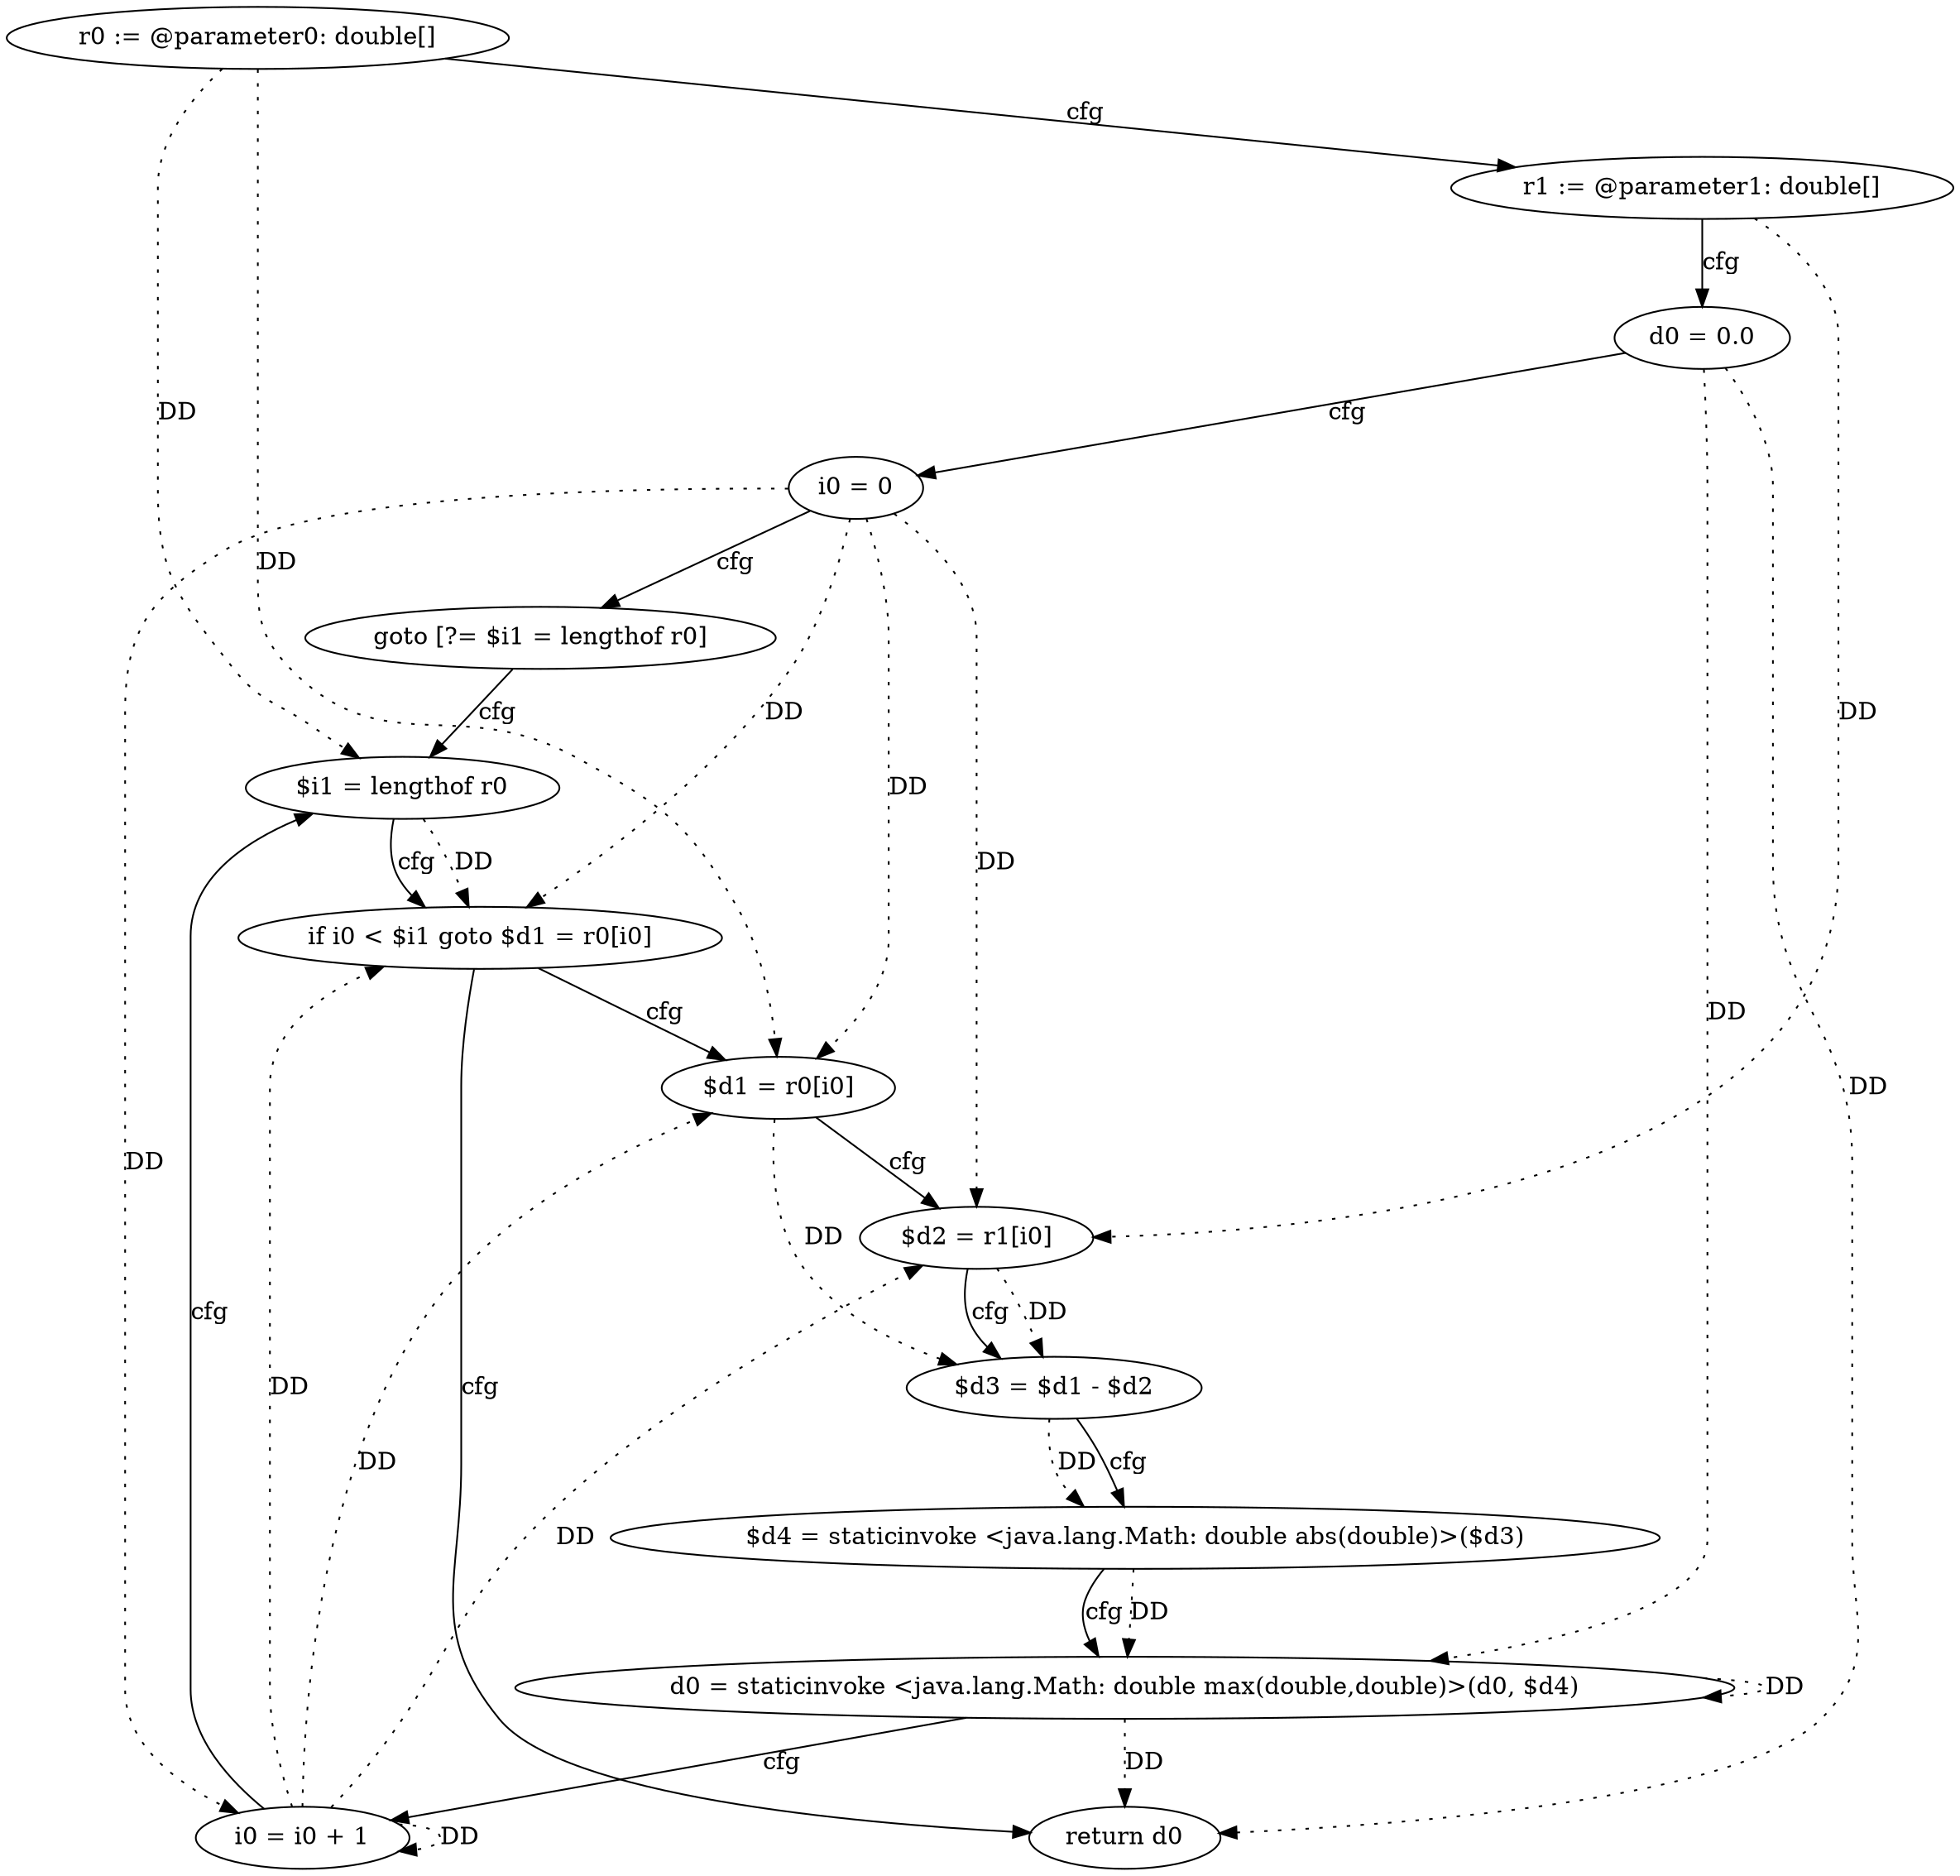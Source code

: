 digraph "distanceInf" {
    "0" [label="r0 := @parameter0: double[]",];
    "1" [label="r1 := @parameter1: double[]",];
    "2" [label="d0 = 0.0",];
    "3" [label="i0 = 0",];
    "4" [label="goto [?= $i1 = lengthof r0]",];
    "5" [label="$d1 = r0[i0]",];
    "6" [label="$d2 = r1[i0]",];
    "7" [label="$d3 = $d1 - $d2",];
    "8" [label="$d4 = staticinvoke <java.lang.Math: double abs(double)>($d3)",];
    "9" [label="d0 = staticinvoke <java.lang.Math: double max(double,double)>(d0, $d4)",];
    "10" [label="i0 = i0 + 1",];
    "11" [label="$i1 = lengthof r0",];
    "12" [label="if i0 < $i1 goto $d1 = r0[i0]",];
    "13" [label="return d0",];
    "0"->"5" [label="DD",style=dotted,];
    "0"->"11" [label="DD",style=dotted,];
    "1"->"6" [label="DD",style=dotted,];
    "2"->"9" [label="DD",style=dotted,];
    "2"->"13" [label="DD",style=dotted,];
    "3"->"5" [label="DD",style=dotted,];
    "3"->"6" [label="DD",style=dotted,];
    "3"->"10" [label="DD",style=dotted,];
    "3"->"12" [label="DD",style=dotted,];
    "5"->"7" [label="DD",style=dotted,];
    "6"->"7" [label="DD",style=dotted,];
    "7"->"8" [label="DD",style=dotted,];
    "8"->"9" [label="DD",style=dotted,];
    "9"->"9" [label="DD",style=dotted,];
    "9"->"13" [label="DD",style=dotted,];
    "10"->"5" [label="DD",style=dotted,];
    "10"->"6" [label="DD",style=dotted,];
    "10"->"10" [label="DD",style=dotted,];
    "10"->"12" [label="DD",style=dotted,];
    "11"->"12" [label="DD",style=dotted,];
    "0"->"1" [label="cfg",];
    "1"->"2" [label="cfg",];
    "2"->"3" [label="cfg",];
    "3"->"4" [label="cfg",];
    "4"->"11" [label="cfg",];
    "5"->"6" [label="cfg",];
    "6"->"7" [label="cfg",];
    "7"->"8" [label="cfg",];
    "8"->"9" [label="cfg",];
    "9"->"10" [label="cfg",];
    "10"->"11" [label="cfg",];
    "11"->"12" [label="cfg",];
    "12"->"13" [label="cfg",];
    "12"->"5" [label="cfg",];
}
